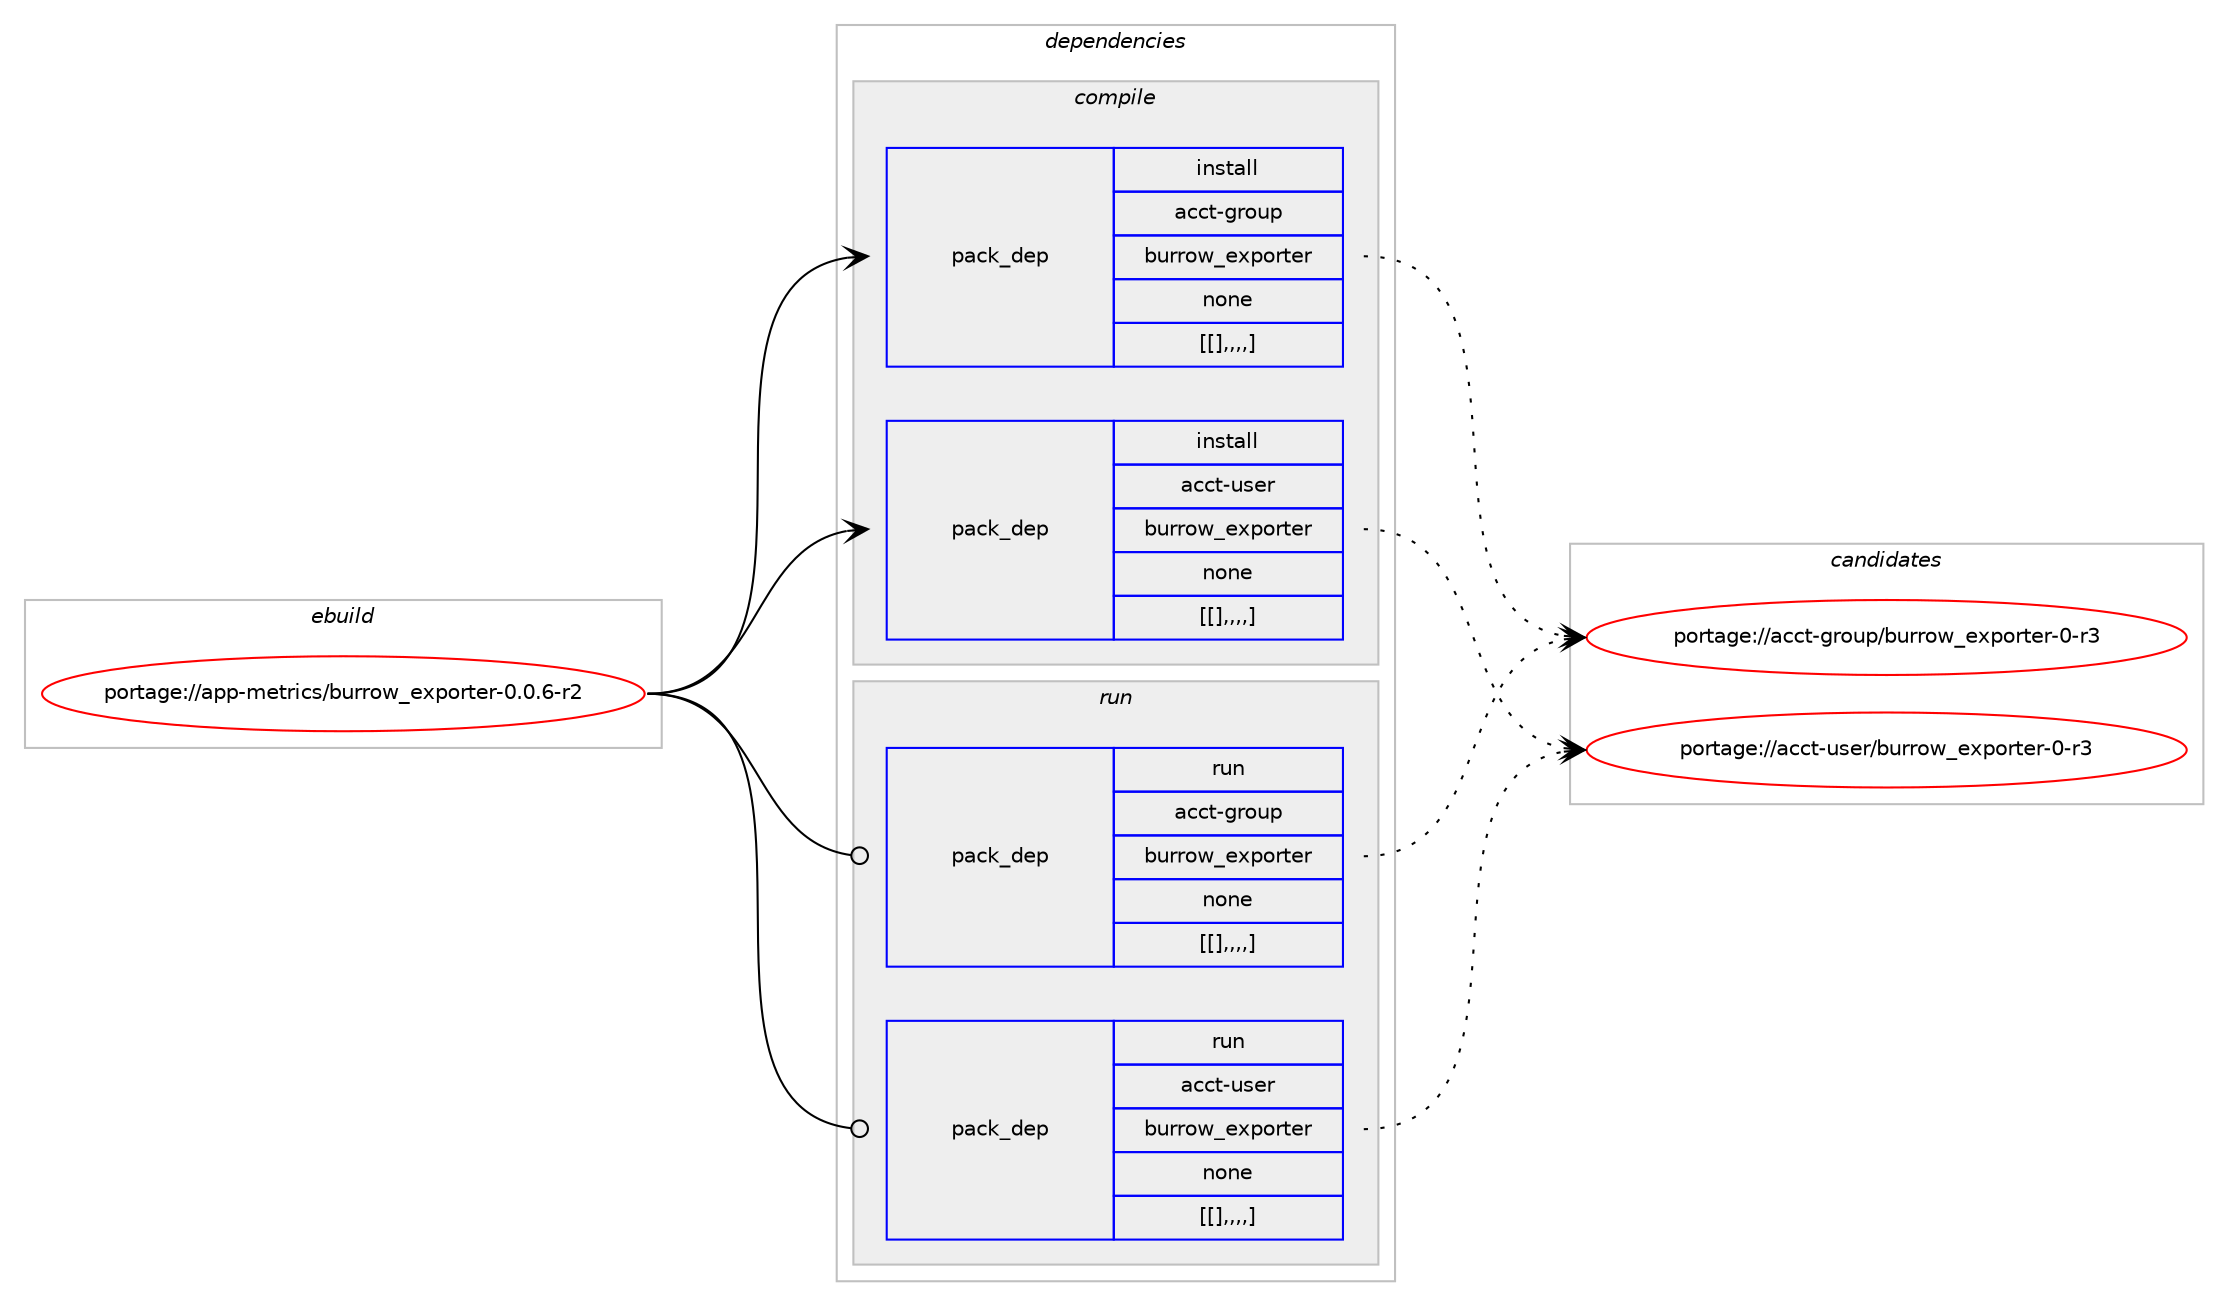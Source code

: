 digraph prolog {

# *************
# Graph options
# *************

newrank=true;
concentrate=true;
compound=true;
graph [rankdir=LR,fontname=Helvetica,fontsize=10,ranksep=1.5];#, ranksep=2.5, nodesep=0.2];
edge  [arrowhead=vee];
node  [fontname=Helvetica,fontsize=10];

# **********
# The ebuild
# **********

subgraph cluster_leftcol {
color=gray;
label=<<i>ebuild</i>>;
id [label="portage://app-metrics/burrow_exporter-0.0.6-r2", color=red, width=4, href="../app-metrics/burrow_exporter-0.0.6-r2.svg"];
}

# ****************
# The dependencies
# ****************

subgraph cluster_midcol {
color=gray;
label=<<i>dependencies</i>>;
subgraph cluster_compile {
fillcolor="#eeeeee";
style=filled;
label=<<i>compile</i>>;
subgraph pack27522 {
dependency39433 [label=<<TABLE BORDER="0" CELLBORDER="1" CELLSPACING="0" CELLPADDING="4" WIDTH="220"><TR><TD ROWSPAN="6" CELLPADDING="30">pack_dep</TD></TR><TR><TD WIDTH="110">install</TD></TR><TR><TD>acct-group</TD></TR><TR><TD>burrow_exporter</TD></TR><TR><TD>none</TD></TR><TR><TD>[[],,,,]</TD></TR></TABLE>>, shape=none, color=blue];
}
id:e -> dependency39433:w [weight=20,style="solid",arrowhead="vee"];
subgraph pack27523 {
dependency39434 [label=<<TABLE BORDER="0" CELLBORDER="1" CELLSPACING="0" CELLPADDING="4" WIDTH="220"><TR><TD ROWSPAN="6" CELLPADDING="30">pack_dep</TD></TR><TR><TD WIDTH="110">install</TD></TR><TR><TD>acct-user</TD></TR><TR><TD>burrow_exporter</TD></TR><TR><TD>none</TD></TR><TR><TD>[[],,,,]</TD></TR></TABLE>>, shape=none, color=blue];
}
id:e -> dependency39434:w [weight=20,style="solid",arrowhead="vee"];
}
subgraph cluster_compileandrun {
fillcolor="#eeeeee";
style=filled;
label=<<i>compile and run</i>>;
}
subgraph cluster_run {
fillcolor="#eeeeee";
style=filled;
label=<<i>run</i>>;
subgraph pack27524 {
dependency39435 [label=<<TABLE BORDER="0" CELLBORDER="1" CELLSPACING="0" CELLPADDING="4" WIDTH="220"><TR><TD ROWSPAN="6" CELLPADDING="30">pack_dep</TD></TR><TR><TD WIDTH="110">run</TD></TR><TR><TD>acct-group</TD></TR><TR><TD>burrow_exporter</TD></TR><TR><TD>none</TD></TR><TR><TD>[[],,,,]</TD></TR></TABLE>>, shape=none, color=blue];
}
id:e -> dependency39435:w [weight=20,style="solid",arrowhead="odot"];
subgraph pack27525 {
dependency39436 [label=<<TABLE BORDER="0" CELLBORDER="1" CELLSPACING="0" CELLPADDING="4" WIDTH="220"><TR><TD ROWSPAN="6" CELLPADDING="30">pack_dep</TD></TR><TR><TD WIDTH="110">run</TD></TR><TR><TD>acct-user</TD></TR><TR><TD>burrow_exporter</TD></TR><TR><TD>none</TD></TR><TR><TD>[[],,,,]</TD></TR></TABLE>>, shape=none, color=blue];
}
id:e -> dependency39436:w [weight=20,style="solid",arrowhead="odot"];
}
}

# **************
# The candidates
# **************

subgraph cluster_choices {
rank=same;
color=gray;
label=<<i>candidates</i>>;

subgraph choice27522 {
color=black;
nodesep=1;
choice9799991164510311411111711247981171141141111199510112011211111411610111445484511451 [label="portage://acct-group/burrow_exporter-0-r3", color=red, width=4,href="../acct-group/burrow_exporter-0-r3.svg"];
dependency39433:e -> choice9799991164510311411111711247981171141141111199510112011211111411610111445484511451:w [style=dotted,weight="100"];
}
subgraph choice27523 {
color=black;
nodesep=1;
choice9799991164511711510111447981171141141111199510112011211111411610111445484511451 [label="portage://acct-user/burrow_exporter-0-r3", color=red, width=4,href="../acct-user/burrow_exporter-0-r3.svg"];
dependency39434:e -> choice9799991164511711510111447981171141141111199510112011211111411610111445484511451:w [style=dotted,weight="100"];
}
subgraph choice27524 {
color=black;
nodesep=1;
choice9799991164510311411111711247981171141141111199510112011211111411610111445484511451 [label="portage://acct-group/burrow_exporter-0-r3", color=red, width=4,href="../acct-group/burrow_exporter-0-r3.svg"];
dependency39435:e -> choice9799991164510311411111711247981171141141111199510112011211111411610111445484511451:w [style=dotted,weight="100"];
}
subgraph choice27525 {
color=black;
nodesep=1;
choice9799991164511711510111447981171141141111199510112011211111411610111445484511451 [label="portage://acct-user/burrow_exporter-0-r3", color=red, width=4,href="../acct-user/burrow_exporter-0-r3.svg"];
dependency39436:e -> choice9799991164511711510111447981171141141111199510112011211111411610111445484511451:w [style=dotted,weight="100"];
}
}

}
